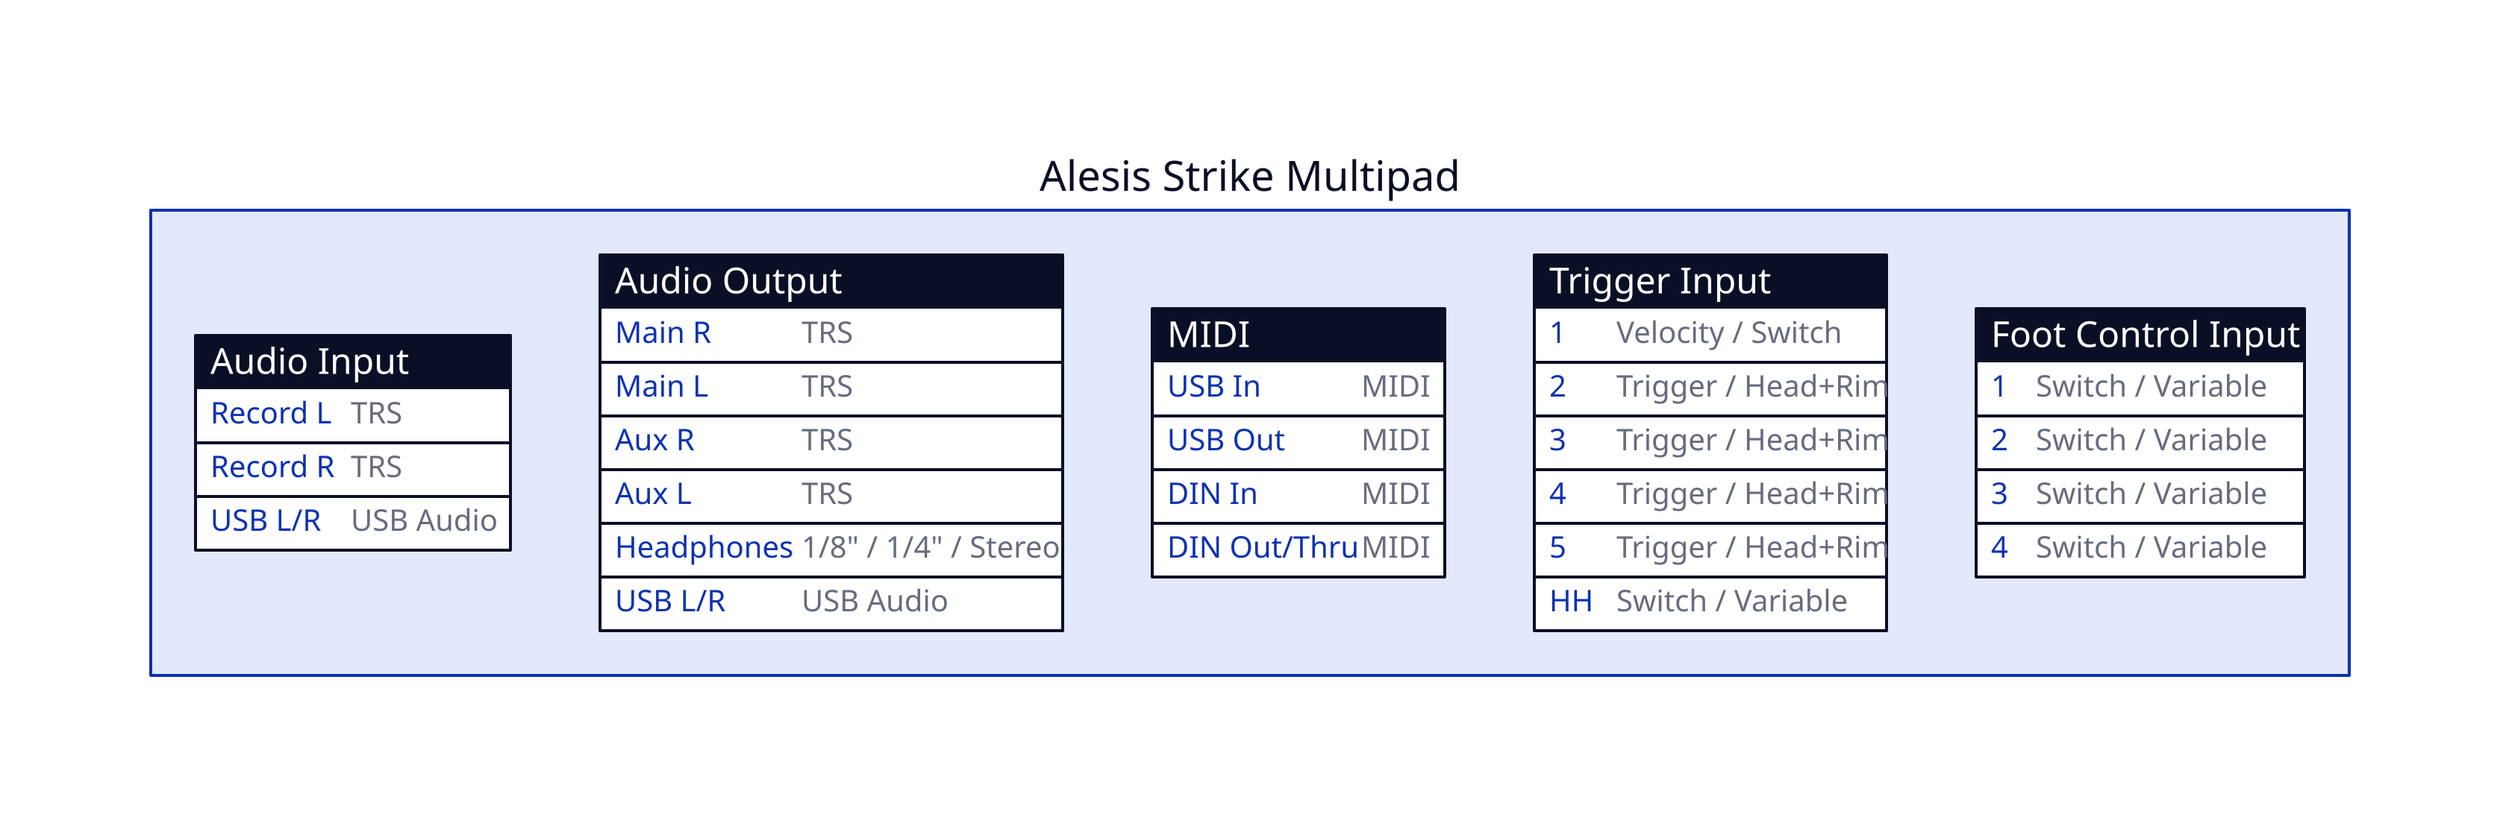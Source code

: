 Multipad: {
    label: "Alesis Strike Multipad"
    Input: {
      label: Audio Input
      shape: "sql_table"
      Record L: TRS
      Record R: TRS
      USB L/R: USB Audio
    }
    Output: {
      label: Audio Output
      shape: "sql_table"
      Main R: TRS
      Main L: TRS
      Aux R: TRS
      Aux L: TRS
      Headphones: 1/8" / 1/4" / Stereo
      USB L/R: USB Audio
    }
    MIDI: {
      shape: "sql_table"
      USB In: MIDI
      USB Out: MIDI
      DIN In: MIDI
      DIN Out/Thru: MIDI
    }
    Trigger: {
      label: Trigger Input
      shape: "sql_table"
      1: Velocity / Switch
      2: Trigger / Head+Rim
      3: Trigger / Head+Rim
      4: Trigger / Head+Rim
      5: Trigger / Head+Rim
      HH: Switch / Variable
    }
    Foot: {
      label: Foot Control Input
      shape: "sql_table"
      1: Switch / Variable
      2: Switch / Variable
      3: Switch / Variable
      4: Switch / Variable
    }
  }
  
  